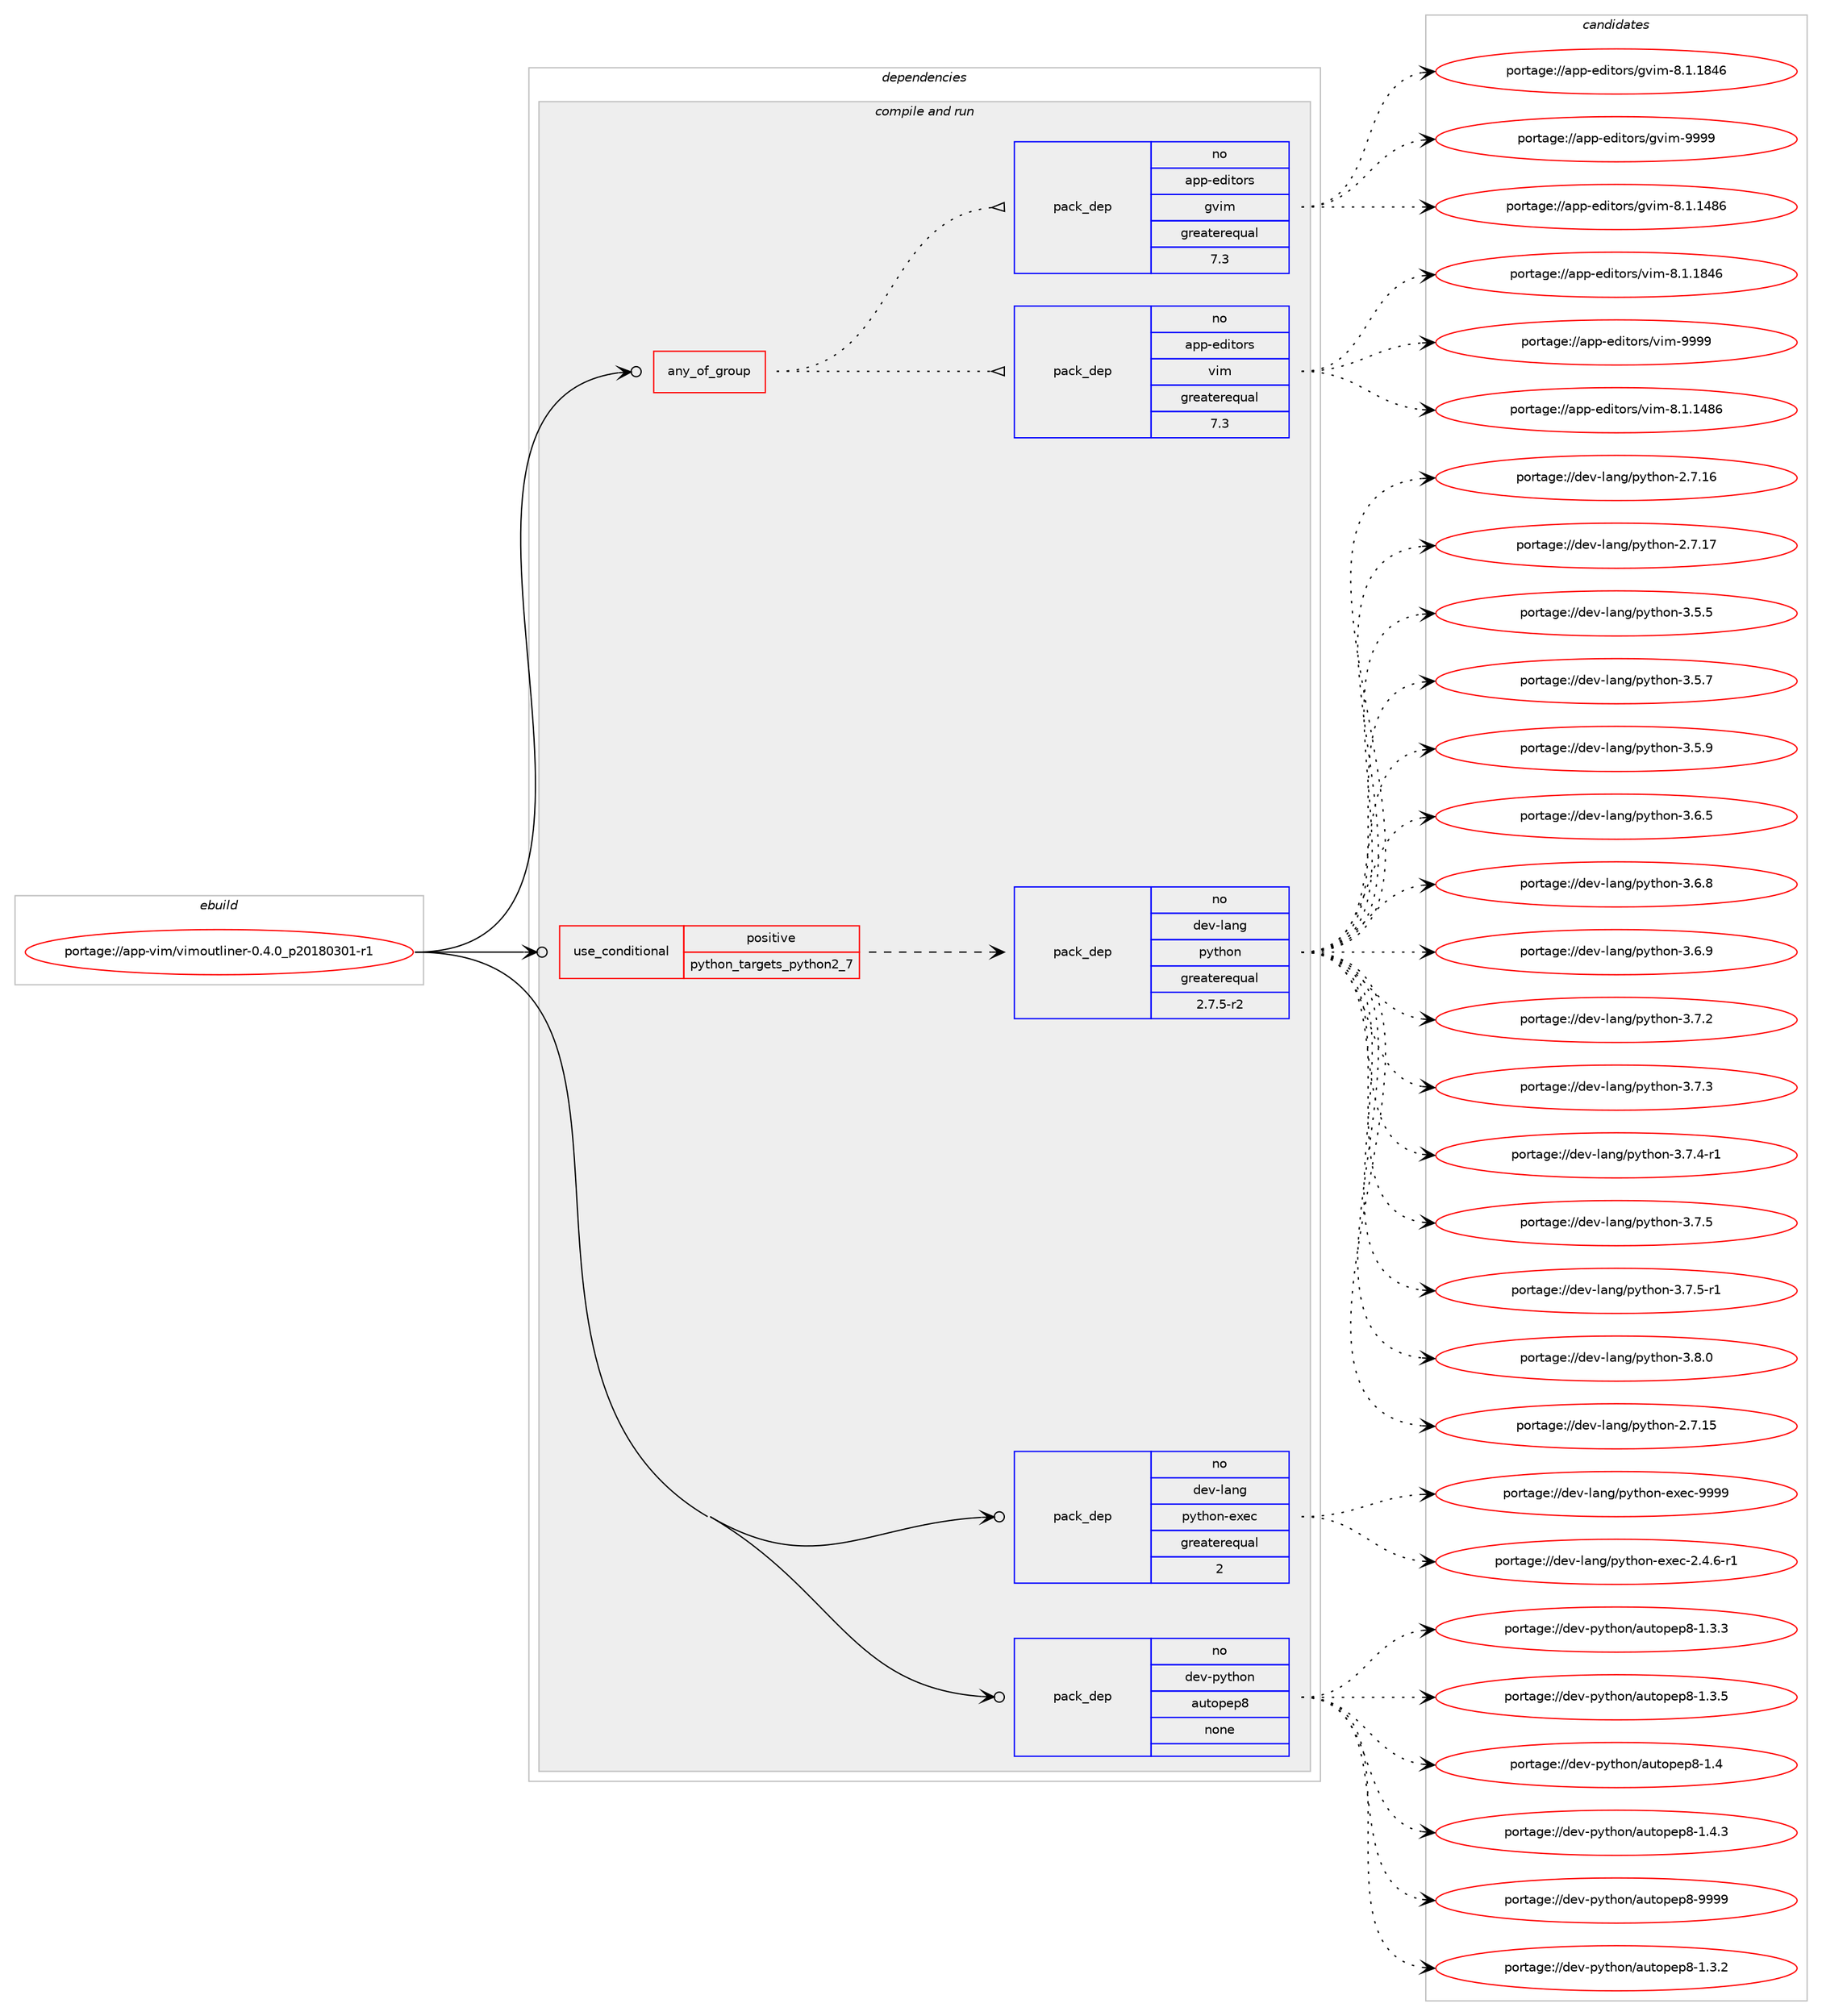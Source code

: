 digraph prolog {

# *************
# Graph options
# *************

newrank=true;
concentrate=true;
compound=true;
graph [rankdir=LR,fontname=Helvetica,fontsize=10,ranksep=1.5];#, ranksep=2.5, nodesep=0.2];
edge  [arrowhead=vee];
node  [fontname=Helvetica,fontsize=10];

# **********
# The ebuild
# **********

subgraph cluster_leftcol {
color=gray;
rank=same;
label=<<i>ebuild</i>>;
id [label="portage://app-vim/vimoutliner-0.4.0_p20180301-r1", color=red, width=4, href="../app-vim/vimoutliner-0.4.0_p20180301-r1.svg"];
}

# ****************
# The dependencies
# ****************

subgraph cluster_midcol {
color=gray;
label=<<i>dependencies</i>>;
subgraph cluster_compile {
fillcolor="#eeeeee";
style=filled;
label=<<i>compile</i>>;
}
subgraph cluster_compileandrun {
fillcolor="#eeeeee";
style=filled;
label=<<i>compile and run</i>>;
subgraph any1063 {
dependency50048 [label=<<TABLE BORDER="0" CELLBORDER="1" CELLSPACING="0" CELLPADDING="4"><TR><TD CELLPADDING="10">any_of_group</TD></TR></TABLE>>, shape=none, color=red];subgraph pack37239 {
dependency50049 [label=<<TABLE BORDER="0" CELLBORDER="1" CELLSPACING="0" CELLPADDING="4" WIDTH="220"><TR><TD ROWSPAN="6" CELLPADDING="30">pack_dep</TD></TR><TR><TD WIDTH="110">no</TD></TR><TR><TD>app-editors</TD></TR><TR><TD>vim</TD></TR><TR><TD>greaterequal</TD></TR><TR><TD>7.3</TD></TR></TABLE>>, shape=none, color=blue];
}
dependency50048:e -> dependency50049:w [weight=20,style="dotted",arrowhead="oinv"];
subgraph pack37240 {
dependency50050 [label=<<TABLE BORDER="0" CELLBORDER="1" CELLSPACING="0" CELLPADDING="4" WIDTH="220"><TR><TD ROWSPAN="6" CELLPADDING="30">pack_dep</TD></TR><TR><TD WIDTH="110">no</TD></TR><TR><TD>app-editors</TD></TR><TR><TD>gvim</TD></TR><TR><TD>greaterequal</TD></TR><TR><TD>7.3</TD></TR></TABLE>>, shape=none, color=blue];
}
dependency50048:e -> dependency50050:w [weight=20,style="dotted",arrowhead="oinv"];
}
id:e -> dependency50048:w [weight=20,style="solid",arrowhead="odotvee"];
subgraph cond11718 {
dependency50051 [label=<<TABLE BORDER="0" CELLBORDER="1" CELLSPACING="0" CELLPADDING="4"><TR><TD ROWSPAN="3" CELLPADDING="10">use_conditional</TD></TR><TR><TD>positive</TD></TR><TR><TD>python_targets_python2_7</TD></TR></TABLE>>, shape=none, color=red];
subgraph pack37241 {
dependency50052 [label=<<TABLE BORDER="0" CELLBORDER="1" CELLSPACING="0" CELLPADDING="4" WIDTH="220"><TR><TD ROWSPAN="6" CELLPADDING="30">pack_dep</TD></TR><TR><TD WIDTH="110">no</TD></TR><TR><TD>dev-lang</TD></TR><TR><TD>python</TD></TR><TR><TD>greaterequal</TD></TR><TR><TD>2.7.5-r2</TD></TR></TABLE>>, shape=none, color=blue];
}
dependency50051:e -> dependency50052:w [weight=20,style="dashed",arrowhead="vee"];
}
id:e -> dependency50051:w [weight=20,style="solid",arrowhead="odotvee"];
subgraph pack37242 {
dependency50053 [label=<<TABLE BORDER="0" CELLBORDER="1" CELLSPACING="0" CELLPADDING="4" WIDTH="220"><TR><TD ROWSPAN="6" CELLPADDING="30">pack_dep</TD></TR><TR><TD WIDTH="110">no</TD></TR><TR><TD>dev-lang</TD></TR><TR><TD>python-exec</TD></TR><TR><TD>greaterequal</TD></TR><TR><TD>2</TD></TR></TABLE>>, shape=none, color=blue];
}
id:e -> dependency50053:w [weight=20,style="solid",arrowhead="odotvee"];
subgraph pack37243 {
dependency50054 [label=<<TABLE BORDER="0" CELLBORDER="1" CELLSPACING="0" CELLPADDING="4" WIDTH="220"><TR><TD ROWSPAN="6" CELLPADDING="30">pack_dep</TD></TR><TR><TD WIDTH="110">no</TD></TR><TR><TD>dev-python</TD></TR><TR><TD>autopep8</TD></TR><TR><TD>none</TD></TR><TR><TD></TD></TR></TABLE>>, shape=none, color=blue];
}
id:e -> dependency50054:w [weight=20,style="solid",arrowhead="odotvee"];
}
subgraph cluster_run {
fillcolor="#eeeeee";
style=filled;
label=<<i>run</i>>;
}
}

# **************
# The candidates
# **************

subgraph cluster_choices {
rank=same;
color=gray;
label=<<i>candidates</i>>;

subgraph choice37239 {
color=black;
nodesep=1;
choiceportage971121124510110010511611111411547118105109455646494649525654 [label="portage://app-editors/vim-8.1.1486", color=red, width=4,href="../app-editors/vim-8.1.1486.svg"];
choiceportage971121124510110010511611111411547118105109455646494649565254 [label="portage://app-editors/vim-8.1.1846", color=red, width=4,href="../app-editors/vim-8.1.1846.svg"];
choiceportage9711211245101100105116111114115471181051094557575757 [label="portage://app-editors/vim-9999", color=red, width=4,href="../app-editors/vim-9999.svg"];
dependency50049:e -> choiceportage971121124510110010511611111411547118105109455646494649525654:w [style=dotted,weight="100"];
dependency50049:e -> choiceportage971121124510110010511611111411547118105109455646494649565254:w [style=dotted,weight="100"];
dependency50049:e -> choiceportage9711211245101100105116111114115471181051094557575757:w [style=dotted,weight="100"];
}
subgraph choice37240 {
color=black;
nodesep=1;
choiceportage971121124510110010511611111411547103118105109455646494649525654 [label="portage://app-editors/gvim-8.1.1486", color=red, width=4,href="../app-editors/gvim-8.1.1486.svg"];
choiceportage971121124510110010511611111411547103118105109455646494649565254 [label="portage://app-editors/gvim-8.1.1846", color=red, width=4,href="../app-editors/gvim-8.1.1846.svg"];
choiceportage9711211245101100105116111114115471031181051094557575757 [label="portage://app-editors/gvim-9999", color=red, width=4,href="../app-editors/gvim-9999.svg"];
dependency50050:e -> choiceportage971121124510110010511611111411547103118105109455646494649525654:w [style=dotted,weight="100"];
dependency50050:e -> choiceportage971121124510110010511611111411547103118105109455646494649565254:w [style=dotted,weight="100"];
dependency50050:e -> choiceportage9711211245101100105116111114115471031181051094557575757:w [style=dotted,weight="100"];
}
subgraph choice37241 {
color=black;
nodesep=1;
choiceportage10010111845108971101034711212111610411111045504655464953 [label="portage://dev-lang/python-2.7.15", color=red, width=4,href="../dev-lang/python-2.7.15.svg"];
choiceportage10010111845108971101034711212111610411111045504655464954 [label="portage://dev-lang/python-2.7.16", color=red, width=4,href="../dev-lang/python-2.7.16.svg"];
choiceportage10010111845108971101034711212111610411111045504655464955 [label="portage://dev-lang/python-2.7.17", color=red, width=4,href="../dev-lang/python-2.7.17.svg"];
choiceportage100101118451089711010347112121116104111110455146534653 [label="portage://dev-lang/python-3.5.5", color=red, width=4,href="../dev-lang/python-3.5.5.svg"];
choiceportage100101118451089711010347112121116104111110455146534655 [label="portage://dev-lang/python-3.5.7", color=red, width=4,href="../dev-lang/python-3.5.7.svg"];
choiceportage100101118451089711010347112121116104111110455146534657 [label="portage://dev-lang/python-3.5.9", color=red, width=4,href="../dev-lang/python-3.5.9.svg"];
choiceportage100101118451089711010347112121116104111110455146544653 [label="portage://dev-lang/python-3.6.5", color=red, width=4,href="../dev-lang/python-3.6.5.svg"];
choiceportage100101118451089711010347112121116104111110455146544656 [label="portage://dev-lang/python-3.6.8", color=red, width=4,href="../dev-lang/python-3.6.8.svg"];
choiceportage100101118451089711010347112121116104111110455146544657 [label="portage://dev-lang/python-3.6.9", color=red, width=4,href="../dev-lang/python-3.6.9.svg"];
choiceportage100101118451089711010347112121116104111110455146554650 [label="portage://dev-lang/python-3.7.2", color=red, width=4,href="../dev-lang/python-3.7.2.svg"];
choiceportage100101118451089711010347112121116104111110455146554651 [label="portage://dev-lang/python-3.7.3", color=red, width=4,href="../dev-lang/python-3.7.3.svg"];
choiceportage1001011184510897110103471121211161041111104551465546524511449 [label="portage://dev-lang/python-3.7.4-r1", color=red, width=4,href="../dev-lang/python-3.7.4-r1.svg"];
choiceportage100101118451089711010347112121116104111110455146554653 [label="portage://dev-lang/python-3.7.5", color=red, width=4,href="../dev-lang/python-3.7.5.svg"];
choiceportage1001011184510897110103471121211161041111104551465546534511449 [label="portage://dev-lang/python-3.7.5-r1", color=red, width=4,href="../dev-lang/python-3.7.5-r1.svg"];
choiceportage100101118451089711010347112121116104111110455146564648 [label="portage://dev-lang/python-3.8.0", color=red, width=4,href="../dev-lang/python-3.8.0.svg"];
dependency50052:e -> choiceportage10010111845108971101034711212111610411111045504655464953:w [style=dotted,weight="100"];
dependency50052:e -> choiceportage10010111845108971101034711212111610411111045504655464954:w [style=dotted,weight="100"];
dependency50052:e -> choiceportage10010111845108971101034711212111610411111045504655464955:w [style=dotted,weight="100"];
dependency50052:e -> choiceportage100101118451089711010347112121116104111110455146534653:w [style=dotted,weight="100"];
dependency50052:e -> choiceportage100101118451089711010347112121116104111110455146534655:w [style=dotted,weight="100"];
dependency50052:e -> choiceportage100101118451089711010347112121116104111110455146534657:w [style=dotted,weight="100"];
dependency50052:e -> choiceportage100101118451089711010347112121116104111110455146544653:w [style=dotted,weight="100"];
dependency50052:e -> choiceportage100101118451089711010347112121116104111110455146544656:w [style=dotted,weight="100"];
dependency50052:e -> choiceportage100101118451089711010347112121116104111110455146544657:w [style=dotted,weight="100"];
dependency50052:e -> choiceportage100101118451089711010347112121116104111110455146554650:w [style=dotted,weight="100"];
dependency50052:e -> choiceportage100101118451089711010347112121116104111110455146554651:w [style=dotted,weight="100"];
dependency50052:e -> choiceportage1001011184510897110103471121211161041111104551465546524511449:w [style=dotted,weight="100"];
dependency50052:e -> choiceportage100101118451089711010347112121116104111110455146554653:w [style=dotted,weight="100"];
dependency50052:e -> choiceportage1001011184510897110103471121211161041111104551465546534511449:w [style=dotted,weight="100"];
dependency50052:e -> choiceportage100101118451089711010347112121116104111110455146564648:w [style=dotted,weight="100"];
}
subgraph choice37242 {
color=black;
nodesep=1;
choiceportage10010111845108971101034711212111610411111045101120101994550465246544511449 [label="portage://dev-lang/python-exec-2.4.6-r1", color=red, width=4,href="../dev-lang/python-exec-2.4.6-r1.svg"];
choiceportage10010111845108971101034711212111610411111045101120101994557575757 [label="portage://dev-lang/python-exec-9999", color=red, width=4,href="../dev-lang/python-exec-9999.svg"];
dependency50053:e -> choiceportage10010111845108971101034711212111610411111045101120101994550465246544511449:w [style=dotted,weight="100"];
dependency50053:e -> choiceportage10010111845108971101034711212111610411111045101120101994557575757:w [style=dotted,weight="100"];
}
subgraph choice37243 {
color=black;
nodesep=1;
choiceportage10010111845112121116104111110479711711611111210111256454946514650 [label="portage://dev-python/autopep8-1.3.2", color=red, width=4,href="../dev-python/autopep8-1.3.2.svg"];
choiceportage10010111845112121116104111110479711711611111210111256454946514651 [label="portage://dev-python/autopep8-1.3.3", color=red, width=4,href="../dev-python/autopep8-1.3.3.svg"];
choiceportage10010111845112121116104111110479711711611111210111256454946514653 [label="portage://dev-python/autopep8-1.3.5", color=red, width=4,href="../dev-python/autopep8-1.3.5.svg"];
choiceportage1001011184511212111610411111047971171161111121011125645494652 [label="portage://dev-python/autopep8-1.4", color=red, width=4,href="../dev-python/autopep8-1.4.svg"];
choiceportage10010111845112121116104111110479711711611111210111256454946524651 [label="portage://dev-python/autopep8-1.4.3", color=red, width=4,href="../dev-python/autopep8-1.4.3.svg"];
choiceportage100101118451121211161041111104797117116111112101112564557575757 [label="portage://dev-python/autopep8-9999", color=red, width=4,href="../dev-python/autopep8-9999.svg"];
dependency50054:e -> choiceportage10010111845112121116104111110479711711611111210111256454946514650:w [style=dotted,weight="100"];
dependency50054:e -> choiceportage10010111845112121116104111110479711711611111210111256454946514651:w [style=dotted,weight="100"];
dependency50054:e -> choiceportage10010111845112121116104111110479711711611111210111256454946514653:w [style=dotted,weight="100"];
dependency50054:e -> choiceportage1001011184511212111610411111047971171161111121011125645494652:w [style=dotted,weight="100"];
dependency50054:e -> choiceportage10010111845112121116104111110479711711611111210111256454946524651:w [style=dotted,weight="100"];
dependency50054:e -> choiceportage100101118451121211161041111104797117116111112101112564557575757:w [style=dotted,weight="100"];
}
}

}
